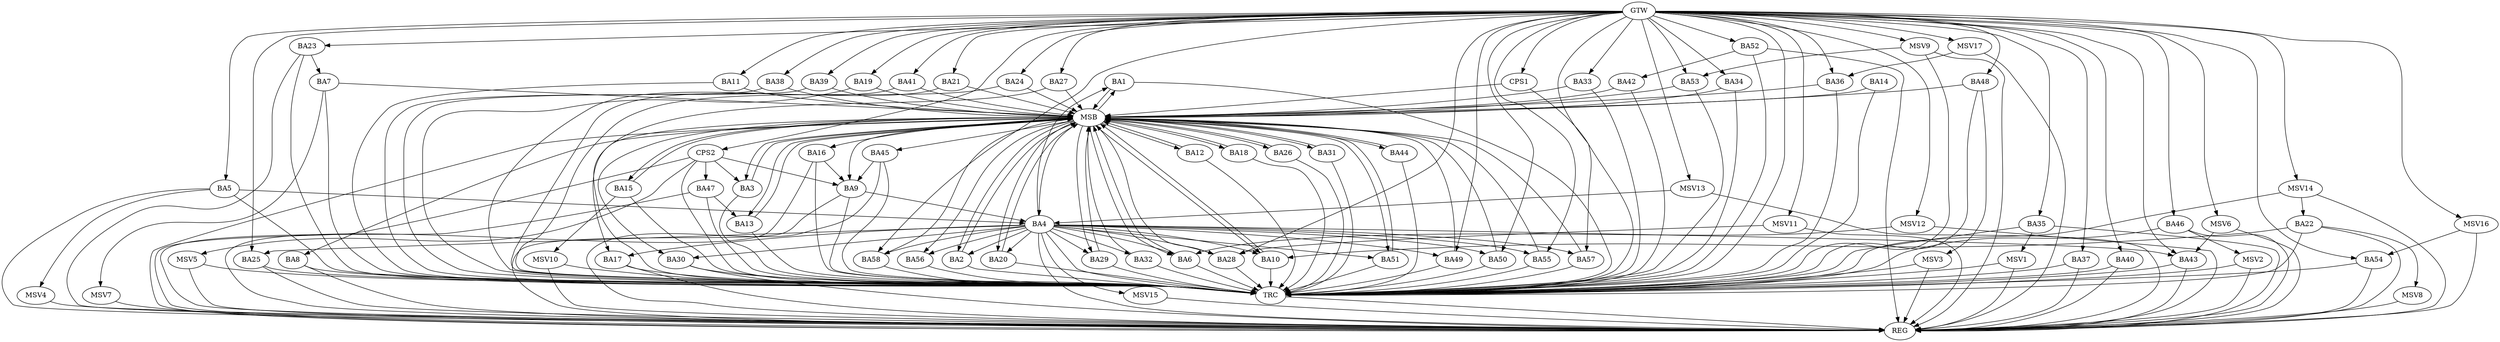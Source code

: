 strict digraph G {
  BA1 [ label="BA1" ];
  BA2 [ label="BA2" ];
  BA3 [ label="BA3" ];
  BA4 [ label="BA4" ];
  BA5 [ label="BA5" ];
  BA6 [ label="BA6" ];
  BA7 [ label="BA7" ];
  BA8 [ label="BA8" ];
  BA9 [ label="BA9" ];
  BA10 [ label="BA10" ];
  BA11 [ label="BA11" ];
  BA12 [ label="BA12" ];
  BA13 [ label="BA13" ];
  BA14 [ label="BA14" ];
  BA15 [ label="BA15" ];
  BA16 [ label="BA16" ];
  BA17 [ label="BA17" ];
  BA18 [ label="BA18" ];
  BA19 [ label="BA19" ];
  BA20 [ label="BA20" ];
  BA21 [ label="BA21" ];
  BA22 [ label="BA22" ];
  BA23 [ label="BA23" ];
  BA24 [ label="BA24" ];
  BA25 [ label="BA25" ];
  BA26 [ label="BA26" ];
  BA27 [ label="BA27" ];
  BA28 [ label="BA28" ];
  BA29 [ label="BA29" ];
  BA30 [ label="BA30" ];
  BA31 [ label="BA31" ];
  BA32 [ label="BA32" ];
  BA33 [ label="BA33" ];
  BA34 [ label="BA34" ];
  BA35 [ label="BA35" ];
  BA36 [ label="BA36" ];
  BA37 [ label="BA37" ];
  BA38 [ label="BA38" ];
  BA39 [ label="BA39" ];
  BA40 [ label="BA40" ];
  BA41 [ label="BA41" ];
  BA42 [ label="BA42" ];
  BA43 [ label="BA43" ];
  BA44 [ label="BA44" ];
  BA45 [ label="BA45" ];
  BA46 [ label="BA46" ];
  BA47 [ label="BA47" ];
  BA48 [ label="BA48" ];
  BA49 [ label="BA49" ];
  BA50 [ label="BA50" ];
  BA51 [ label="BA51" ];
  BA52 [ label="BA52" ];
  BA53 [ label="BA53" ];
  BA54 [ label="BA54" ];
  BA55 [ label="BA55" ];
  BA56 [ label="BA56" ];
  BA57 [ label="BA57" ];
  BA58 [ label="BA58" ];
  CPS1 [ label="CPS1" ];
  CPS2 [ label="CPS2" ];
  GTW [ label="GTW" ];
  REG [ label="REG" ];
  MSB [ label="MSB" ];
  TRC [ label="TRC" ];
  MSV1 [ label="MSV1" ];
  MSV2 [ label="MSV2" ];
  MSV3 [ label="MSV3" ];
  MSV4 [ label="MSV4" ];
  MSV5 [ label="MSV5" ];
  MSV6 [ label="MSV6" ];
  MSV7 [ label="MSV7" ];
  MSV8 [ label="MSV8" ];
  MSV9 [ label="MSV9" ];
  MSV10 [ label="MSV10" ];
  MSV11 [ label="MSV11" ];
  MSV12 [ label="MSV12" ];
  MSV13 [ label="MSV13" ];
  MSV14 [ label="MSV14" ];
  MSV15 [ label="MSV15" ];
  MSV16 [ label="MSV16" ];
  MSV17 [ label="MSV17" ];
  BA4 -> BA2;
  BA5 -> BA4;
  BA9 -> BA4;
  BA16 -> BA9;
  BA22 -> BA10;
  BA23 -> BA7;
  BA45 -> BA9;
  BA47 -> BA13;
  BA52 -> BA42;
  CPS2 -> BA47;
  CPS2 -> BA9;
  CPS2 -> BA3;
  GTW -> BA5;
  GTW -> BA11;
  GTW -> BA19;
  GTW -> BA21;
  GTW -> BA23;
  GTW -> BA24;
  GTW -> BA25;
  GTW -> BA27;
  GTW -> BA28;
  GTW -> BA33;
  GTW -> BA34;
  GTW -> BA35;
  GTW -> BA36;
  GTW -> BA37;
  GTW -> BA38;
  GTW -> BA39;
  GTW -> BA40;
  GTW -> BA41;
  GTW -> BA43;
  GTW -> BA46;
  GTW -> BA48;
  GTW -> BA49;
  GTW -> BA50;
  GTW -> BA52;
  GTW -> BA53;
  GTW -> BA54;
  GTW -> BA55;
  GTW -> BA57;
  GTW -> BA58;
  GTW -> CPS1;
  GTW -> CPS2;
  BA4 -> REG;
  BA5 -> REG;
  BA8 -> REG;
  BA9 -> REG;
  BA16 -> REG;
  BA17 -> REG;
  BA22 -> REG;
  BA23 -> REG;
  BA25 -> REG;
  BA30 -> REG;
  BA35 -> REG;
  BA37 -> REG;
  BA40 -> REG;
  BA43 -> REG;
  BA45 -> REG;
  BA46 -> REG;
  BA47 -> REG;
  BA52 -> REG;
  BA54 -> REG;
  CPS2 -> REG;
  BA1 -> MSB;
  MSB -> BA2;
  MSB -> REG;
  BA2 -> MSB;
  MSB -> BA1;
  BA3 -> MSB;
  BA6 -> MSB;
  MSB -> BA3;
  BA7 -> MSB;
  MSB -> BA4;
  BA10 -> MSB;
  BA11 -> MSB;
  BA12 -> MSB;
  BA13 -> MSB;
  MSB -> BA6;
  BA14 -> MSB;
  BA15 -> MSB;
  BA18 -> MSB;
  MSB -> BA9;
  BA19 -> MSB;
  BA20 -> MSB;
  BA21 -> MSB;
  BA24 -> MSB;
  BA26 -> MSB;
  MSB -> BA8;
  BA27 -> MSB;
  MSB -> BA26;
  BA28 -> MSB;
  MSB -> BA16;
  BA29 -> MSB;
  BA31 -> MSB;
  MSB -> BA15;
  BA32 -> MSB;
  BA33 -> MSB;
  BA34 -> MSB;
  BA36 -> MSB;
  BA38 -> MSB;
  MSB -> BA17;
  BA39 -> MSB;
  MSB -> BA10;
  BA41 -> MSB;
  BA42 -> MSB;
  MSB -> BA12;
  BA44 -> MSB;
  BA48 -> MSB;
  BA49 -> MSB;
  BA50 -> MSB;
  MSB -> BA13;
  BA51 -> MSB;
  MSB -> BA29;
  BA53 -> MSB;
  BA55 -> MSB;
  BA57 -> MSB;
  BA58 -> MSB;
  MSB -> BA18;
  CPS1 -> MSB;
  MSB -> BA45;
  MSB -> BA51;
  MSB -> BA56;
  MSB -> BA44;
  MSB -> BA31;
  MSB -> BA30;
  MSB -> BA20;
  BA1 -> TRC;
  BA2 -> TRC;
  BA3 -> TRC;
  BA4 -> TRC;
  BA5 -> TRC;
  BA6 -> TRC;
  BA7 -> TRC;
  BA8 -> TRC;
  BA9 -> TRC;
  BA10 -> TRC;
  BA11 -> TRC;
  BA12 -> TRC;
  BA13 -> TRC;
  BA14 -> TRC;
  BA15 -> TRC;
  BA16 -> TRC;
  BA17 -> TRC;
  BA18 -> TRC;
  BA19 -> TRC;
  BA20 -> TRC;
  BA21 -> TRC;
  BA22 -> TRC;
  BA23 -> TRC;
  BA24 -> TRC;
  BA25 -> TRC;
  BA26 -> TRC;
  BA27 -> TRC;
  BA28 -> TRC;
  BA29 -> TRC;
  BA30 -> TRC;
  BA31 -> TRC;
  BA32 -> TRC;
  BA33 -> TRC;
  BA34 -> TRC;
  BA35 -> TRC;
  BA36 -> TRC;
  BA37 -> TRC;
  BA38 -> TRC;
  BA39 -> TRC;
  BA40 -> TRC;
  BA41 -> TRC;
  BA42 -> TRC;
  BA43 -> TRC;
  BA44 -> TRC;
  BA45 -> TRC;
  BA46 -> TRC;
  BA47 -> TRC;
  BA48 -> TRC;
  BA49 -> TRC;
  BA50 -> TRC;
  BA51 -> TRC;
  BA52 -> TRC;
  BA53 -> TRC;
  BA54 -> TRC;
  BA55 -> TRC;
  BA56 -> TRC;
  BA57 -> TRC;
  BA58 -> TRC;
  CPS1 -> TRC;
  CPS2 -> TRC;
  GTW -> TRC;
  TRC -> REG;
  BA4 -> BA30;
  BA4 -> BA50;
  BA4 -> BA6;
  BA4 -> BA43;
  BA4 -> BA25;
  BA4 -> BA58;
  BA4 -> BA55;
  BA4 -> BA28;
  BA4 -> BA20;
  BA4 -> BA51;
  BA4 -> BA57;
  BA4 -> BA17;
  BA4 -> BA49;
  BA4 -> BA32;
  BA4 -> BA29;
  BA4 -> BA56;
  BA4 -> BA1;
  BA4 -> BA10;
  BA35 -> MSV1;
  MSV1 -> REG;
  MSV1 -> TRC;
  BA46 -> MSV2;
  MSV2 -> REG;
  MSV2 -> TRC;
  BA48 -> MSV3;
  MSV3 -> REG;
  MSV3 -> TRC;
  BA5 -> MSV4;
  MSV4 -> REG;
  CPS2 -> MSV5;
  MSV5 -> REG;
  MSV5 -> TRC;
  MSV6 -> BA43;
  GTW -> MSV6;
  MSV6 -> REG;
  BA7 -> MSV7;
  MSV7 -> REG;
  BA22 -> MSV8;
  MSV8 -> REG;
  MSV9 -> BA53;
  GTW -> MSV9;
  MSV9 -> REG;
  MSV9 -> TRC;
  BA15 -> MSV10;
  MSV10 -> REG;
  MSV10 -> TRC;
  MSV11 -> BA28;
  GTW -> MSV11;
  MSV11 -> REG;
  MSV12 -> BA6;
  GTW -> MSV12;
  MSV12 -> REG;
  MSV13 -> BA4;
  GTW -> MSV13;
  MSV13 -> REG;
  MSV14 -> BA22;
  GTW -> MSV14;
  MSV14 -> REG;
  MSV14 -> TRC;
  BA4 -> MSV15;
  MSV15 -> REG;
  MSV16 -> BA54;
  GTW -> MSV16;
  MSV16 -> REG;
  MSV17 -> BA36;
  GTW -> MSV17;
  MSV17 -> REG;
}
